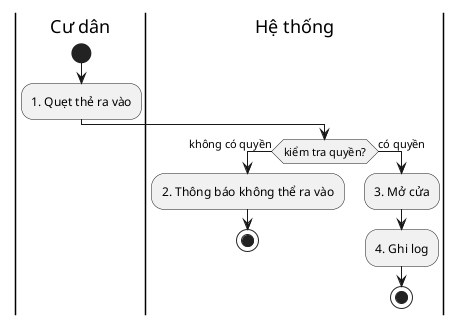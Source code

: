 @startuml
|Cư dân|
start
:1. Quẹt thẻ ra vào;
|Hệ thống|
if(kiểm tra quyền?) then (không có quyền)
:2. Thông báo không thể ra vào;
stop
else (có quyền)
:3. Mở cửa;
:4. Ghi log;
stop
endif
@enduml